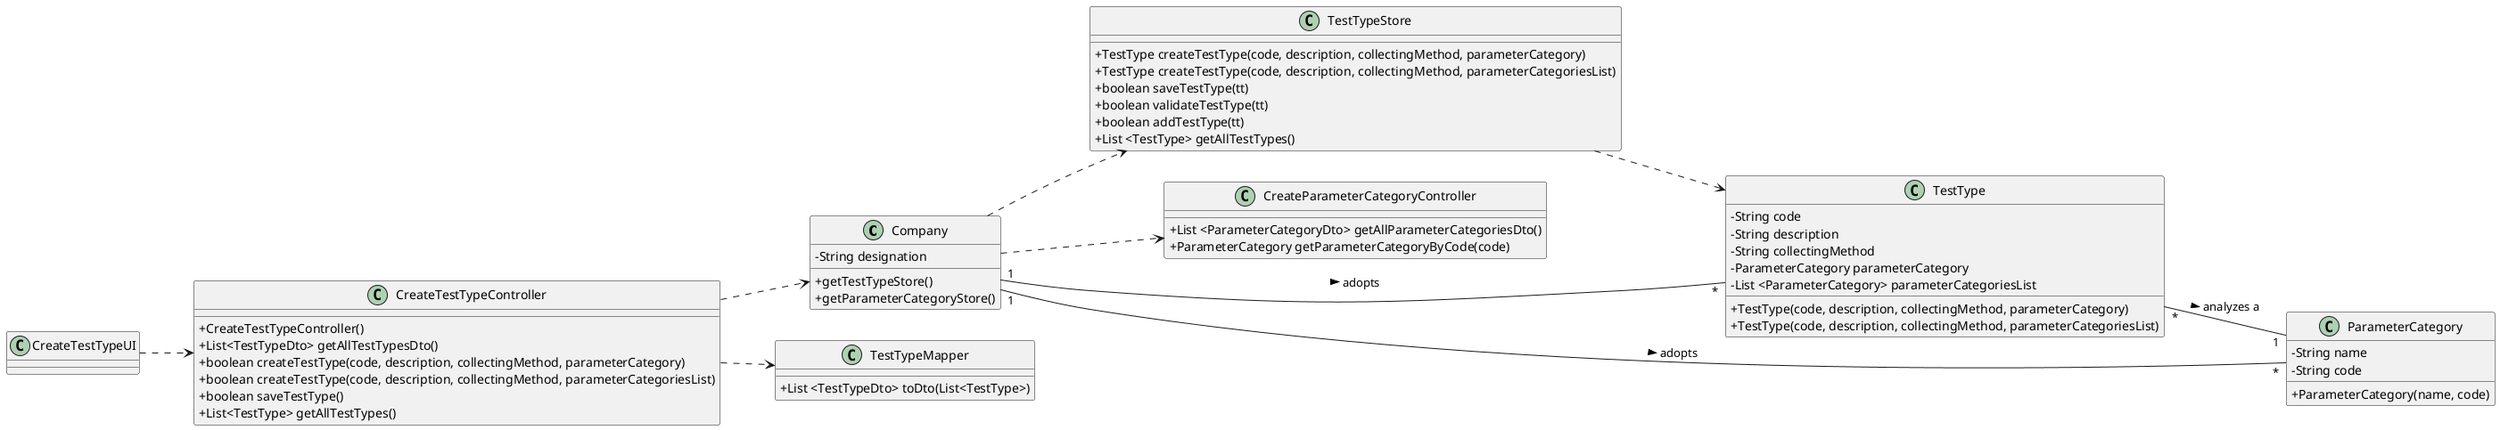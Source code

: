 @startuml
skinparam classAttributeIconSize 0
left to right direction

class "Company" as C {
-String designation
+getTestTypeStore()
+getParameterCategoryStore()
}

class "TestTypeMapper" as ttM{
+List <TestTypeDto> toDto(List<TestType>)
}

class "TestTypeStore" as TTS{
+TestType createTestType(code, description, collectingMethod, parameterCategory)
+TestType createTestType(code, description, collectingMethod, parameterCategoriesList)
+boolean saveTestType(tt)
+boolean validateTestType(tt)
+boolean addTestType(tt)
+List <TestType> getAllTestTypes()
}

class "CreateParameterCategoryController" as PCS{
+List <ParameterCategoryDto> getAllParameterCategoriesDto()
+ParameterCategory getParameterCategoryByCode(code)
}

class "TestType" as TT {
-String code
-String description
-String collectingMethod
-ParameterCategory parameterCategory
-List <ParameterCategory> parameterCategoriesList
+TestType(code, description, collectingMethod, parameterCategory)
+TestType(code, description, collectingMethod, parameterCategoriesList)
}

class "CreateTestTypeController" as CTTC {
+CreateTestTypeController()
+List<TestTypeDto> getAllTestTypesDto()
+boolean createTestType(code, description, collectingMethod, parameterCategory)
+boolean createTestType(code, description, collectingMethod, parameterCategoriesList)
+boolean saveTestType()
+List<TestType> getAllTestTypes()
}

class "ParameterCategory" as PC{
-String name
-String code
+ParameterCategory(name, code)
}

class "CreateTestTypeUI" as CTTUI
class "TestType" as TT
class "CreateTestTypeController" as CTTC

CTTUI ..> CTTC

C ..> PCS

C ..> TTS


CTTC ..> C
CTTC ..> ttM

TT "*" -- "1" PC : > analyzes a
TTS ..> TT

C "1" -- "*" TT : > adopts
C "1" -- "*" PC : > adopts

@enduml